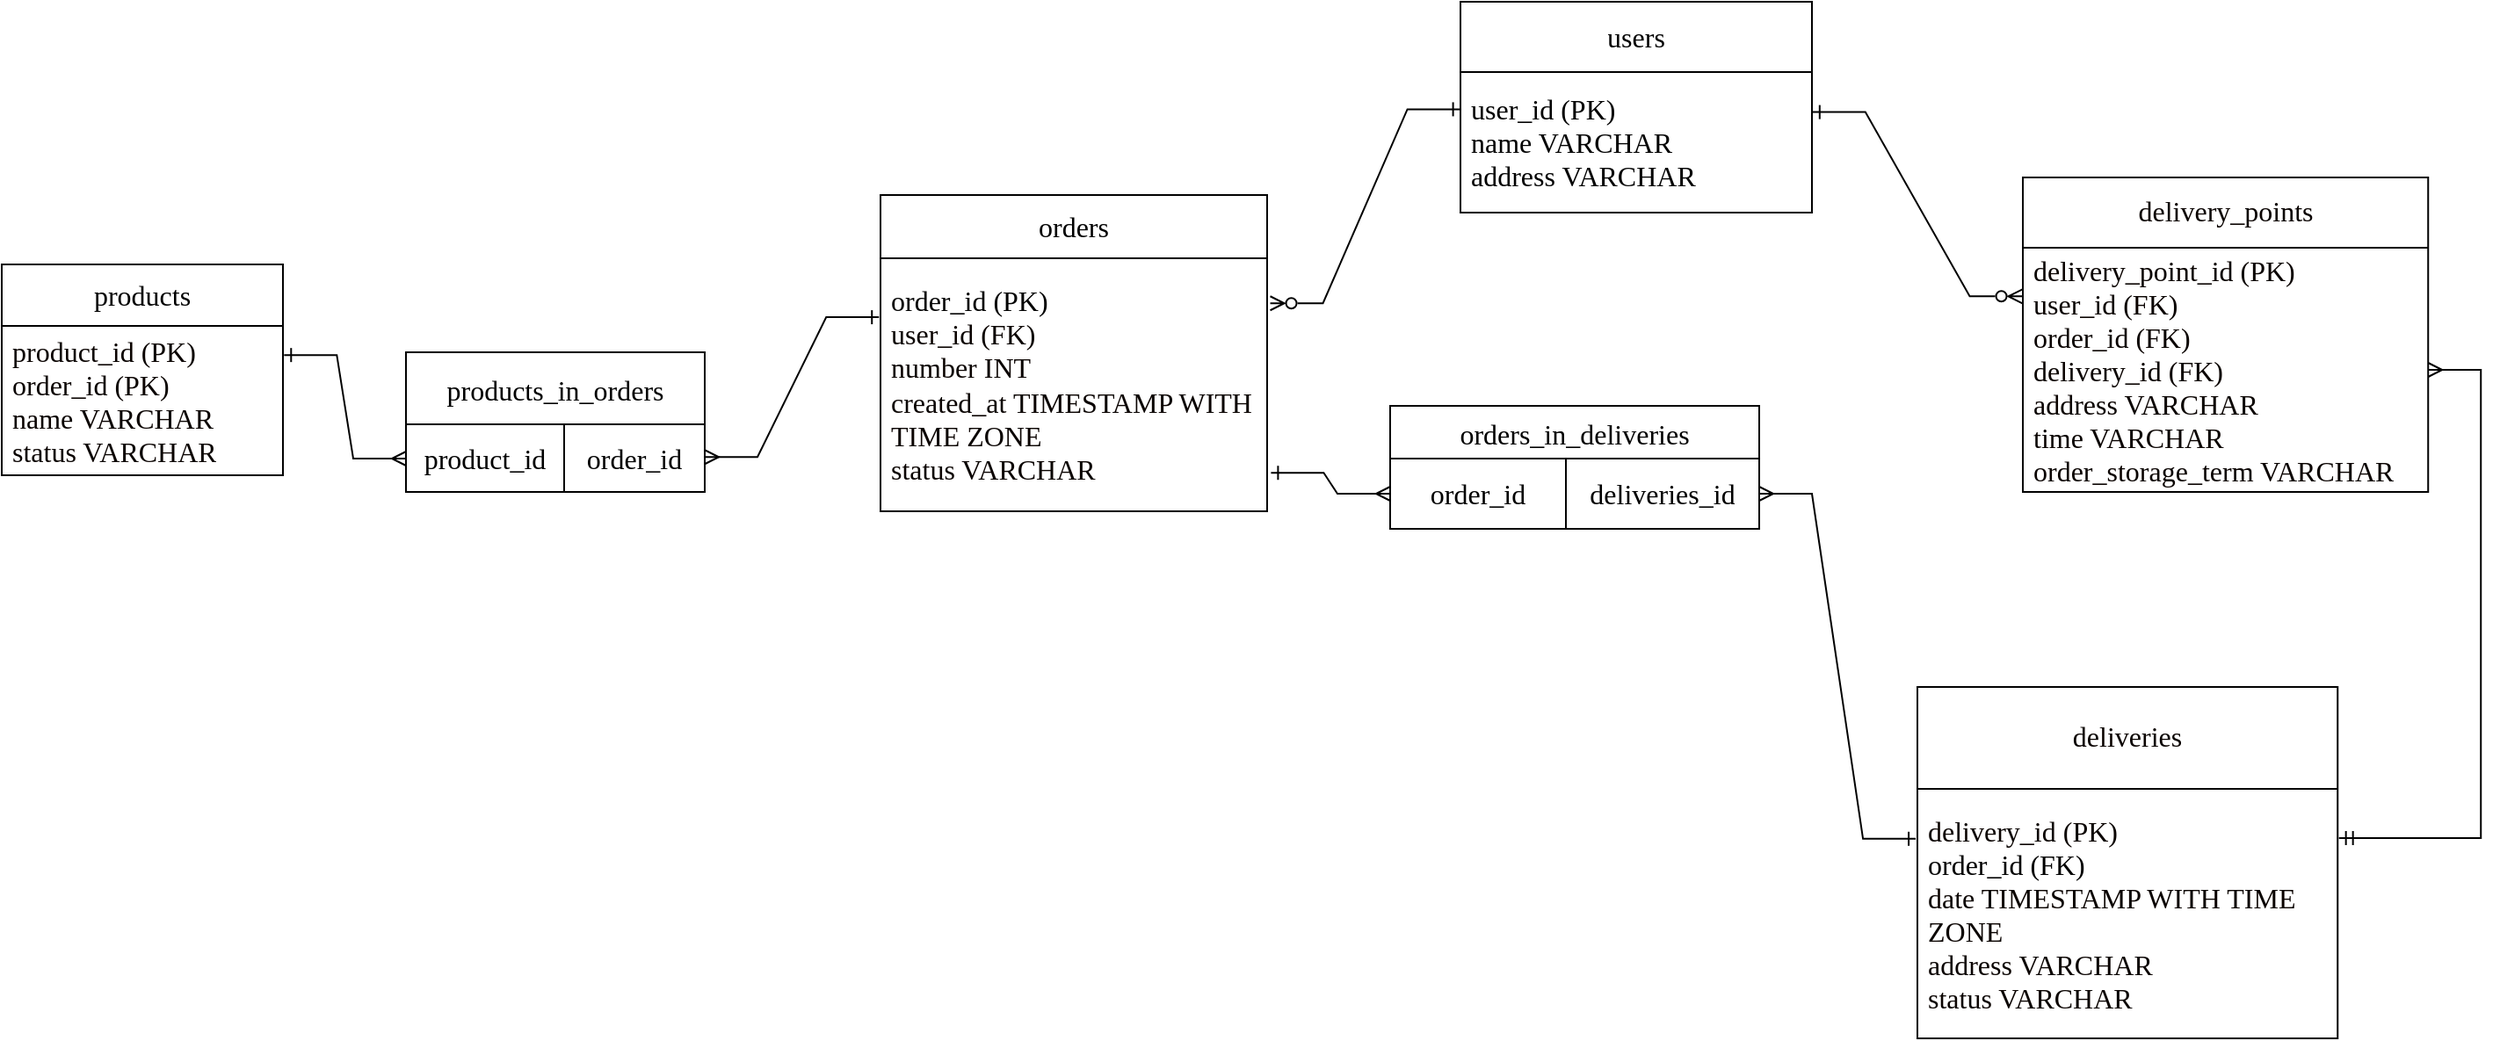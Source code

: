 <mxfile version="24.7.17">
  <diagram name="Страница — 1" id="AGJ4T7gUV2RrVNilVEZO">
    <mxGraphModel dx="2205" dy="606" grid="1" gridSize="10" guides="1" tooltips="1" connect="1" arrows="0" fold="1" page="1" pageScale="1" pageWidth="1169" pageHeight="827" math="0" shadow="0">
      <root>
        <mxCell id="0" />
        <mxCell id="1" parent="0" />
        <mxCell id="E9T-sOof5d7wJz7EKvrC-45" value="" style="shape=table;startSize=0;container=1;collapsible=0;childLayout=tableLayout;" parent="1" vertex="1">
          <mxGeometry x="280" y="60" width="200" height="120" as="geometry" />
        </mxCell>
        <mxCell id="E9T-sOof5d7wJz7EKvrC-46" value="" style="shape=tableRow;horizontal=0;startSize=0;swimlaneHead=0;swimlaneBody=0;strokeColor=inherit;top=0;left=0;bottom=0;right=0;collapsible=0;dropTarget=0;fillColor=none;points=[[0,0.5],[1,0.5]];portConstraint=eastwest;" parent="E9T-sOof5d7wJz7EKvrC-45" vertex="1">
          <mxGeometry width="200" height="40" as="geometry" />
        </mxCell>
        <mxCell id="E9T-sOof5d7wJz7EKvrC-47" value="&lt;font face=&quot;Times New Roman&quot; style=&quot;font-size: 16px;&quot;&gt;users&lt;/font&gt;" style="shape=partialRectangle;html=1;whiteSpace=wrap;connectable=0;strokeColor=inherit;overflow=hidden;fillColor=none;top=0;left=0;bottom=0;right=0;pointerEvents=1;align=center;" parent="E9T-sOof5d7wJz7EKvrC-46" vertex="1">
          <mxGeometry width="200" height="40" as="geometry">
            <mxRectangle width="200" height="40" as="alternateBounds" />
          </mxGeometry>
        </mxCell>
        <mxCell id="E9T-sOof5d7wJz7EKvrC-48" value="" style="shape=tableRow;horizontal=0;startSize=0;swimlaneHead=0;swimlaneBody=0;strokeColor=inherit;top=0;left=0;bottom=0;right=0;collapsible=0;dropTarget=0;fillColor=none;points=[[0,0.5],[1,0.5]];portConstraint=eastwest;" parent="E9T-sOof5d7wJz7EKvrC-45" vertex="1">
          <mxGeometry y="40" width="200" height="80" as="geometry" />
        </mxCell>
        <mxCell id="E9T-sOof5d7wJz7EKvrC-49" value="&lt;div style=&quot;font-size: 16px;&quot;&gt;&lt;font face=&quot;Times New Roman&quot; style=&quot;font-size: 16px;&quot;&gt;&amp;nbsp;user_id (PK)&lt;/font&gt;&lt;/div&gt;&lt;font face=&quot;h4QID22mVBc5x-CDYiEK&quot; style=&quot;font-size: 16px;&quot;&gt;&amp;nbsp;name VARCHAR&lt;/font&gt;&lt;div style=&quot;font-size: 16px;&quot;&gt;&lt;font face=&quot;h4QID22mVBc5x-CDYiEK&quot; style=&quot;font-size: 16px;&quot;&gt;&amp;nbsp;address VARCHAR&lt;/font&gt;&lt;/div&gt;" style="shape=partialRectangle;html=1;whiteSpace=wrap;connectable=0;strokeColor=inherit;overflow=hidden;fillColor=none;top=0;left=0;bottom=0;right=0;pointerEvents=1;align=left;" parent="E9T-sOof5d7wJz7EKvrC-48" vertex="1">
          <mxGeometry width="200" height="80" as="geometry">
            <mxRectangle width="200" height="80" as="alternateBounds" />
          </mxGeometry>
        </mxCell>
        <mxCell id="E9T-sOof5d7wJz7EKvrC-50" value="" style="shape=table;startSize=0;container=1;collapsible=0;childLayout=tableLayout;" parent="1" vertex="1">
          <mxGeometry x="-50" y="170" width="220" height="180" as="geometry" />
        </mxCell>
        <mxCell id="E9T-sOof5d7wJz7EKvrC-51" value="" style="shape=tableRow;horizontal=0;startSize=0;swimlaneHead=0;swimlaneBody=0;strokeColor=inherit;top=0;left=0;bottom=0;right=0;collapsible=0;dropTarget=0;fillColor=none;points=[[0,0.5],[1,0.5]];portConstraint=eastwest;" parent="E9T-sOof5d7wJz7EKvrC-50" vertex="1">
          <mxGeometry width="220" height="36" as="geometry" />
        </mxCell>
        <mxCell id="E9T-sOof5d7wJz7EKvrC-52" value="&lt;font style=&quot;font-size: 16px;&quot; face=&quot;Times New Roman&quot;&gt;orders&lt;/font&gt;" style="shape=partialRectangle;html=1;whiteSpace=wrap;connectable=0;strokeColor=inherit;overflow=hidden;fillColor=none;top=0;left=0;bottom=0;right=0;pointerEvents=1;" parent="E9T-sOof5d7wJz7EKvrC-51" vertex="1">
          <mxGeometry width="220" height="36" as="geometry">
            <mxRectangle width="220" height="36" as="alternateBounds" />
          </mxGeometry>
        </mxCell>
        <mxCell id="E9T-sOof5d7wJz7EKvrC-53" value="" style="shape=tableRow;horizontal=0;startSize=0;swimlaneHead=0;swimlaneBody=0;strokeColor=inherit;top=0;left=0;bottom=0;right=0;collapsible=0;dropTarget=0;fillColor=none;points=[[0,0.5],[1,0.5]];portConstraint=eastwest;" parent="E9T-sOof5d7wJz7EKvrC-50" vertex="1">
          <mxGeometry y="36" width="220" height="144" as="geometry" />
        </mxCell>
        <mxCell id="E9T-sOof5d7wJz7EKvrC-54" value="&lt;font style=&quot;font-size: 16px;&quot; face=&quot;Times New Roman&quot;&gt;&amp;nbsp;order_id (PK)&lt;/font&gt;&lt;div&gt;&lt;span style=&quot;color: rgb(10, 3, 0); font-family: iHlJsmXUPDdTPYYUEvS6; font-size: 16px; white-space: pre; background-color: rgb(255, 255, 255);&quot;&gt; user_id (FK)&lt;/span&gt;&lt;font face=&quot;Times New Roman&quot;&gt;&lt;span style=&quot;font-size: 16px;&quot;&gt;&lt;br&gt;&lt;/span&gt;&lt;/font&gt;&lt;div style=&quot;font-size: 16px;&quot;&gt;&lt;span style=&quot;background-color: rgb(255, 255, 255);&quot;&gt;&lt;font style=&quot;font-size: 16px;&quot; face=&quot;iHlJsmXUPDdTPYYUEvS6&quot; color=&quot;#0a0300&quot;&gt;&amp;nbsp;number INT&lt;/font&gt;&lt;/span&gt;&lt;/div&gt;&lt;div style=&quot;font-size: 16px;&quot;&gt;&lt;span style=&quot;background-color: rgb(255, 255, 255);&quot;&gt;&lt;font style=&quot;font-size: 16px;&quot; face=&quot;iHlJsmXUPDdTPYYUEvS6&quot; color=&quot;#0a0300&quot;&gt;&amp;nbsp;created_at TIMESTAMP WITH&amp;nbsp; &amp;nbsp;TIME ZONE&lt;/font&gt;&lt;/span&gt;&lt;/div&gt;&lt;div style=&quot;font-size: 16px;&quot;&gt;&lt;span style=&quot;color: rgb(10, 3, 0); font-family: eMbRWu4DokQ9QdMwVr3S; white-space: pre; background-color: rgb(255, 255, 255);&quot;&gt; status VARCHAR&lt;/span&gt;&lt;/div&gt;&lt;/div&gt;" style="shape=partialRectangle;html=1;whiteSpace=wrap;connectable=0;strokeColor=inherit;overflow=hidden;fillColor=none;top=0;left=0;bottom=0;right=0;pointerEvents=1;align=left;" parent="E9T-sOof5d7wJz7EKvrC-53" vertex="1">
          <mxGeometry width="220" height="144" as="geometry">
            <mxRectangle width="220" height="144" as="alternateBounds" />
          </mxGeometry>
        </mxCell>
        <mxCell id="E9T-sOof5d7wJz7EKvrC-55" value="" style="shape=table;startSize=0;container=1;collapsible=0;childLayout=tableLayout;" parent="1" vertex="1">
          <mxGeometry x="600" y="160" width="230.62" height="179" as="geometry" />
        </mxCell>
        <mxCell id="E9T-sOof5d7wJz7EKvrC-56" value="" style="shape=tableRow;horizontal=0;startSize=0;swimlaneHead=0;swimlaneBody=0;strokeColor=inherit;top=0;left=0;bottom=0;right=0;collapsible=0;dropTarget=0;fillColor=none;points=[[0,0.5],[1,0.5]];portConstraint=eastwest;" parent="E9T-sOof5d7wJz7EKvrC-55" vertex="1">
          <mxGeometry width="230.62" height="40" as="geometry" />
        </mxCell>
        <mxCell id="E9T-sOof5d7wJz7EKvrC-57" value="&lt;div style=&quot;line-height: 19px; white-space: pre;&quot;&gt;&lt;span style=&quot;background-color: rgb(255, 255, 255);&quot;&gt;&lt;font face=&quot;Times New Roman&quot; style=&quot;font-size: 16px;&quot; color=&quot;#0a0300&quot;&gt;delivery_points&lt;/font&gt;&lt;/span&gt;&lt;/div&gt;" style="shape=partialRectangle;html=1;whiteSpace=wrap;connectable=0;strokeColor=inherit;overflow=hidden;fillColor=none;top=0;left=0;bottom=0;right=0;pointerEvents=1;" parent="E9T-sOof5d7wJz7EKvrC-56" vertex="1">
          <mxGeometry width="231" height="40" as="geometry">
            <mxRectangle width="231" height="40" as="alternateBounds" />
          </mxGeometry>
        </mxCell>
        <mxCell id="E9T-sOof5d7wJz7EKvrC-58" value="" style="shape=tableRow;horizontal=0;startSize=0;swimlaneHead=0;swimlaneBody=0;strokeColor=inherit;top=0;left=0;bottom=0;right=0;collapsible=0;dropTarget=0;fillColor=none;points=[[0,0.5],[1,0.5]];portConstraint=eastwest;" parent="E9T-sOof5d7wJz7EKvrC-55" vertex="1">
          <mxGeometry y="40" width="230.62" height="139" as="geometry" />
        </mxCell>
        <mxCell id="E9T-sOof5d7wJz7EKvrC-59" value="&lt;div style=&quot;font-size: 16px; line-height: 19px; white-space: pre;&quot;&gt;&lt;div style=&quot;&quot;&gt;&lt;span style=&quot;background-color: rgb(255, 255, 255);&quot;&gt;&lt;font face=&quot;Times New Roman&quot; style=&quot;font-size: 16px;&quot; color=&quot;#0a0300&quot;&gt; delivery_point_id (PK)&lt;/font&gt;&lt;/span&gt;&lt;/div&gt;&lt;div style=&quot;&quot;&gt;&lt;span style=&quot;color: rgb(10, 3, 0); font-family: Xb1VAfM-ao1_9uIs2RKm; background-color: rgb(255, 255, 255);&quot;&gt; user_id (FK)&lt;/span&gt;&lt;/div&gt;&lt;div style=&quot;&quot;&gt;&lt;div&gt;&lt;span style=&quot;background-color: rgb(255, 255, 255);&quot;&gt;&lt;font face=&quot;Xb1VAfM-ao1_9uIs2RKm&quot; color=&quot;#0a0300&quot;&gt; order_id (FK)&lt;/font&gt;&lt;/span&gt;&lt;/div&gt;&lt;div&gt;&lt;span style=&quot;color: rgb(10, 3, 0); font-family: Xb1VAfM-ao1_9uIs2RKm; background-color: rgb(255, 255, 255);&quot;&gt; delivery_id (FK)&lt;/span&gt;&lt;span style=&quot;background-color: rgb(255, 255, 255);&quot;&gt;&lt;font face=&quot;Xb1VAfM-ao1_9uIs2RKm&quot; color=&quot;#0a0300&quot;&gt;&lt;br&gt;&lt;/font&gt;&lt;/span&gt;&lt;/div&gt;&lt;/div&gt;&lt;div style=&quot;&quot;&gt;&lt;span style=&quot;background-color: rgb(255, 255, 255);&quot;&gt;&lt;font style=&quot;font-size: 16px;&quot; face=&quot;Xb1VAfM-ao1_9uIs2RKm&quot; color=&quot;#0a0300&quot;&gt;&amp;nbsp;address VARCHAR&lt;/font&gt;&lt;/span&gt;&lt;/div&gt;&lt;div style=&quot;&quot;&gt;&lt;span style=&quot;background-color: rgb(255, 255, 255);&quot;&gt;&lt;font style=&quot;font-size: 16px;&quot; face=&quot;Xb1VAfM-ao1_9uIs2RKm&quot; color=&quot;#0a0300&quot;&gt; time VARCHAR&lt;/font&gt;&lt;/span&gt;&lt;/div&gt;&lt;div style=&quot;&quot;&gt;&lt;span style=&quot;background-color: rgb(255, 255, 255);&quot;&gt;&lt;font style=&quot;font-size: 16px;&quot; face=&quot;Xb1VAfM-ao1_9uIs2RKm&quot; color=&quot;#0a0300&quot;&gt;&amp;nbsp;order_storage_term VARCHAR&lt;/font&gt;&lt;/span&gt;&lt;/div&gt;&lt;/div&gt;" style="shape=partialRectangle;html=1;whiteSpace=wrap;connectable=0;strokeColor=inherit;overflow=hidden;fillColor=none;top=0;left=0;bottom=0;right=0;pointerEvents=1;align=left;" parent="E9T-sOof5d7wJz7EKvrC-58" vertex="1">
          <mxGeometry width="231" height="139" as="geometry">
            <mxRectangle width="231" height="139" as="alternateBounds" />
          </mxGeometry>
        </mxCell>
        <mxCell id="E9T-sOof5d7wJz7EKvrC-62" value="" style="shape=table;startSize=0;container=1;collapsible=0;childLayout=tableLayout;" parent="1" vertex="1">
          <mxGeometry x="540" y="450" width="239.12" height="200" as="geometry" />
        </mxCell>
        <mxCell id="E9T-sOof5d7wJz7EKvrC-63" value="" style="shape=tableRow;horizontal=0;startSize=0;swimlaneHead=0;swimlaneBody=0;strokeColor=inherit;top=0;left=0;bottom=0;right=0;collapsible=0;dropTarget=0;fillColor=none;points=[[0,0.5],[1,0.5]];portConstraint=eastwest;" parent="E9T-sOof5d7wJz7EKvrC-62" vertex="1">
          <mxGeometry width="239.12" height="58" as="geometry" />
        </mxCell>
        <mxCell id="E9T-sOof5d7wJz7EKvrC-64" value="&lt;div style=&quot;line-height: 19px; white-space: pre;&quot;&gt;&lt;span style=&quot;background-color: rgb(255, 255, 255);&quot;&gt;&lt;font face=&quot;Times New Roman&quot; style=&quot;font-size: 16px;&quot; color=&quot;#0a0300&quot;&gt;deliveries&lt;/font&gt;&lt;/span&gt;&lt;/div&gt;" style="shape=partialRectangle;html=1;whiteSpace=wrap;connectable=0;strokeColor=inherit;overflow=hidden;fillColor=none;top=0;left=0;bottom=0;right=0;pointerEvents=1;" parent="E9T-sOof5d7wJz7EKvrC-63" vertex="1">
          <mxGeometry width="239" height="58" as="geometry">
            <mxRectangle width="239" height="58" as="alternateBounds" />
          </mxGeometry>
        </mxCell>
        <mxCell id="E9T-sOof5d7wJz7EKvrC-65" value="" style="shape=tableRow;horizontal=0;startSize=0;swimlaneHead=0;swimlaneBody=0;strokeColor=inherit;top=0;left=0;bottom=0;right=0;collapsible=0;dropTarget=0;fillColor=none;points=[[0,0.5],[1,0.5]];portConstraint=eastwest;" parent="E9T-sOof5d7wJz7EKvrC-62" vertex="1">
          <mxGeometry y="58" width="239.12" height="142" as="geometry" />
        </mxCell>
        <mxCell id="E9T-sOof5d7wJz7EKvrC-66" value="&lt;div style=&quot;font-size: 16px; line-height: 19px; white-space: pre;&quot;&gt;&lt;div style=&quot;&quot;&gt;&lt;span style=&quot;background-color: rgb(255, 255, 255);&quot;&gt;&lt;font face=&quot;Times New Roman&quot; style=&quot;font-size: 16px;&quot; color=&quot;#0a0300&quot;&gt; delivery_id (PK)&lt;/font&gt;&lt;/span&gt;&lt;/div&gt;&lt;div style=&quot;&quot;&gt;&lt;span style=&quot;font-family: &amp;quot;Times New Roman&amp;quot;; white-space: normal;&quot;&gt;&amp;nbsp;order_id (FK)&lt;/span&gt;&lt;span style=&quot;background-color: rgb(255, 255, 255);&quot;&gt;&lt;font face=&quot;Times New Roman&quot; style=&quot;font-size: 16px;&quot; color=&quot;#0a0300&quot;&gt;&lt;br&gt;&lt;/font&gt;&lt;/span&gt;&lt;/div&gt;&lt;div style=&quot;&quot;&gt;&lt;span style=&quot;background-color: rgb(255, 255, 255);&quot;&gt;&lt;font style=&quot;font-size: 16px;&quot; face=&quot;eMbRWu4DokQ9QdMwVr3S&quot; color=&quot;#0a0300&quot;&gt; date TIMESTAMP WITH TIME &lt;/font&gt;&lt;/span&gt;&lt;/div&gt;&lt;div style=&quot;&quot;&gt;&lt;span style=&quot;background-color: rgb(255, 255, 255);&quot;&gt;&lt;font style=&quot;font-size: 16px;&quot; face=&quot;eMbRWu4DokQ9QdMwVr3S&quot; color=&quot;#0a0300&quot;&gt; ZONE&lt;/font&gt;&lt;/span&gt;&lt;/div&gt;&lt;div style=&quot;&quot;&gt;&lt;span style=&quot;background-color: rgb(255, 255, 255);&quot;&gt;&lt;font face=&quot;eMbRWu4DokQ9QdMwVr3S&quot; style=&quot;font-size: 16px;&quot; color=&quot;#0a0300&quot;&gt; address VARCHAR&lt;/font&gt;&lt;/span&gt;&lt;/div&gt;&lt;div style=&quot;&quot;&gt;&lt;font face=&quot;eMbRWu4DokQ9QdMwVr3S&quot; color=&quot;#0a0300&quot;&gt;&lt;span style=&quot;background-color: rgb(255, 255, 255);&quot;&gt; status VARCHAR&lt;/span&gt;&lt;/font&gt;&lt;/div&gt;&lt;/div&gt;" style="shape=partialRectangle;html=1;whiteSpace=wrap;connectable=0;strokeColor=inherit;overflow=hidden;fillColor=none;top=0;left=0;bottom=0;right=0;pointerEvents=1;align=left;" parent="E9T-sOof5d7wJz7EKvrC-65" vertex="1">
          <mxGeometry width="239" height="142" as="geometry">
            <mxRectangle width="239" height="142" as="alternateBounds" />
          </mxGeometry>
        </mxCell>
        <mxCell id="E9T-sOof5d7wJz7EKvrC-76" value="" style="shape=table;startSize=0;container=1;collapsible=0;childLayout=tableLayout;" parent="1" vertex="1">
          <mxGeometry x="-550" y="209.5" width="160" height="120" as="geometry" />
        </mxCell>
        <mxCell id="E9T-sOof5d7wJz7EKvrC-77" value="" style="shape=tableRow;horizontal=0;startSize=0;swimlaneHead=0;swimlaneBody=0;strokeColor=inherit;top=0;left=0;bottom=0;right=0;collapsible=0;dropTarget=0;fillColor=none;points=[[0,0.5],[1,0.5]];portConstraint=eastwest;" parent="E9T-sOof5d7wJz7EKvrC-76" vertex="1">
          <mxGeometry width="160" height="35" as="geometry" />
        </mxCell>
        <mxCell id="E9T-sOof5d7wJz7EKvrC-78" value="&lt;font face=&quot;Times New Roman&quot; style=&quot;font-size: 16px;&quot;&gt;products&lt;/font&gt;" style="shape=partialRectangle;html=1;whiteSpace=wrap;connectable=0;strokeColor=inherit;overflow=hidden;fillColor=none;top=0;left=0;bottom=0;right=0;pointerEvents=1;" parent="E9T-sOof5d7wJz7EKvrC-77" vertex="1">
          <mxGeometry width="160" height="35" as="geometry">
            <mxRectangle width="160" height="35" as="alternateBounds" />
          </mxGeometry>
        </mxCell>
        <mxCell id="E9T-sOof5d7wJz7EKvrC-79" value="" style="shape=tableRow;horizontal=0;startSize=0;swimlaneHead=0;swimlaneBody=0;strokeColor=inherit;top=0;left=0;bottom=0;right=0;collapsible=0;dropTarget=0;fillColor=none;points=[[0,0.5],[1,0.5]];portConstraint=eastwest;" parent="E9T-sOof5d7wJz7EKvrC-76" vertex="1">
          <mxGeometry y="35" width="160" height="85" as="geometry" />
        </mxCell>
        <mxCell id="E9T-sOof5d7wJz7EKvrC-80" value="&lt;div style=&quot;font-size: 16px; line-height: 19px; white-space: pre;&quot;&gt;&lt;div style=&quot;&quot;&gt;&lt;span style=&quot;background-color: rgb(255, 255, 255);&quot;&gt;&lt;font face=&quot;Times New Roman&quot; style=&quot;font-size: 16px;&quot; color=&quot;#0a0300&quot;&gt; product_id (PK)&lt;/font&gt;&lt;/span&gt;&lt;/div&gt;&lt;div style=&quot;&quot;&gt;&lt;span style=&quot;color: rgb(10, 3, 0); font-family: &amp;quot;Times New Roman&amp;quot;; background-color: rgb(255, 255, 255);&quot;&gt; order_id (PK)&lt;/span&gt;&lt;span style=&quot;background-color: rgb(255, 255, 255);&quot;&gt;&lt;font face=&quot;Times New Roman&quot; style=&quot;font-size: 16px;&quot; color=&quot;#0a0300&quot;&gt;&lt;br&gt;&lt;/font&gt;&lt;/span&gt;&lt;/div&gt;&lt;div style=&quot;&quot;&gt;&lt;span style=&quot;background-color: rgb(255, 255, 255);&quot;&gt;&lt;font face=&quot;Times New Roman&quot; style=&quot;font-size: 16px;&quot; color=&quot;#0a0300&quot;&gt; name VARCHAR&lt;/font&gt;&lt;/span&gt;&lt;/div&gt;&lt;div style=&quot;&quot;&gt;&lt;span style=&quot;background-color: rgb(255, 255, 255);&quot;&gt;&lt;font face=&quot;Times New Roman&quot; style=&quot;font-size: 16px;&quot; color=&quot;#0a0300&quot;&gt; status VARCHAR&lt;/font&gt;&lt;/span&gt;&lt;/div&gt;&lt;/div&gt;" style="shape=partialRectangle;html=1;whiteSpace=wrap;connectable=0;strokeColor=inherit;overflow=hidden;fillColor=none;top=0;left=0;bottom=0;right=0;pointerEvents=1;align=left;" parent="E9T-sOof5d7wJz7EKvrC-79" vertex="1">
          <mxGeometry width="160" height="85" as="geometry">
            <mxRectangle width="160" height="85" as="alternateBounds" />
          </mxGeometry>
        </mxCell>
        <mxCell id="2b2q7rTUSK4Gcw4__swm-18" value="products_in_orders" style="shape=table;startSize=41;container=1;collapsible=0;childLayout=tableLayout;fontFamily=Times New Roman;fontSize=16;" parent="1" vertex="1">
          <mxGeometry x="-320" y="259.5" width="170" height="79.5" as="geometry" />
        </mxCell>
        <mxCell id="2b2q7rTUSK4Gcw4__swm-19" value="" style="shape=tableRow;horizontal=0;startSize=0;swimlaneHead=0;swimlaneBody=0;strokeColor=inherit;top=0;left=0;bottom=0;right=0;collapsible=0;dropTarget=0;fillColor=none;points=[[0,0.5],[1,0.5]];portConstraint=eastwest;" parent="2b2q7rTUSK4Gcw4__swm-18" vertex="1">
          <mxGeometry y="41" width="170" height="39" as="geometry" />
        </mxCell>
        <mxCell id="2b2q7rTUSK4Gcw4__swm-20" value="&lt;span style=&quot;font-family: &amp;quot;Times New Roman&amp;quot;; font-size: 16px;&quot;&gt;product_id&lt;/span&gt;" style="shape=partialRectangle;html=1;whiteSpace=wrap;connectable=0;strokeColor=inherit;overflow=hidden;fillColor=none;top=0;left=0;bottom=0;right=0;pointerEvents=1;" parent="2b2q7rTUSK4Gcw4__swm-19" vertex="1">
          <mxGeometry width="90" height="39" as="geometry">
            <mxRectangle width="90" height="39" as="alternateBounds" />
          </mxGeometry>
        </mxCell>
        <mxCell id="2b2q7rTUSK4Gcw4__swm-21" value="&lt;span style=&quot;font-family: &amp;quot;Times New Roman&amp;quot;; font-size: 16px;&quot;&gt;order_id&lt;/span&gt;" style="shape=partialRectangle;html=1;whiteSpace=wrap;connectable=0;strokeColor=inherit;overflow=hidden;fillColor=none;top=0;left=0;bottom=0;right=0;pointerEvents=1;" parent="2b2q7rTUSK4Gcw4__swm-19" vertex="1">
          <mxGeometry x="90" width="80" height="39" as="geometry">
            <mxRectangle width="80" height="39" as="alternateBounds" />
          </mxGeometry>
        </mxCell>
        <mxCell id="2b2q7rTUSK4Gcw4__swm-22" value="" style="edgeStyle=entityRelationEdgeStyle;fontSize=12;html=1;endArrow=ERmany;endFill=0;startArrow=ERone;rounded=0;exitX=1.004;exitY=0.195;exitDx=0;exitDy=0;entryX=0;entryY=0.5;entryDx=0;entryDy=0;exitPerimeter=0;startFill=0;" parent="1" source="E9T-sOof5d7wJz7EKvrC-79" target="2b2q7rTUSK4Gcw4__swm-19" edge="1">
          <mxGeometry width="100" height="100" relative="1" as="geometry">
            <mxPoint x="-400" y="520" as="sourcePoint" />
            <mxPoint x="-70" y="230" as="targetPoint" />
          </mxGeometry>
        </mxCell>
        <mxCell id="2b2q7rTUSK4Gcw4__swm-23" value="" style="edgeStyle=entityRelationEdgeStyle;fontSize=12;html=1;endArrow=ERone;endFill=0;startArrow=ERmany;rounded=0;exitX=1;exitY=0.75;exitDx=0;exitDy=0;entryX=-0.004;entryY=0.233;entryDx=0;entryDy=0;entryPerimeter=0;startFill=0;" parent="1" source="2b2q7rTUSK4Gcw4__swm-18" target="E9T-sOof5d7wJz7EKvrC-53" edge="1">
          <mxGeometry width="100" height="100" relative="1" as="geometry">
            <mxPoint x="-240" y="520" as="sourcePoint" />
            <mxPoint x="-140" y="420" as="targetPoint" />
          </mxGeometry>
        </mxCell>
        <mxCell id="2b2q7rTUSK4Gcw4__swm-28" value="orders_in_deliveries" style="shape=table;startSize=30;container=1;collapsible=0;childLayout=tableLayout;fontFamily=Times New Roman;fontSize=16;" parent="1" vertex="1">
          <mxGeometry x="240" y="290" width="210" height="70" as="geometry" />
        </mxCell>
        <mxCell id="2b2q7rTUSK4Gcw4__swm-29" value="" style="shape=tableRow;horizontal=0;startSize=0;swimlaneHead=0;swimlaneBody=0;strokeColor=inherit;top=0;left=0;bottom=0;right=0;collapsible=0;dropTarget=0;fillColor=none;points=[[0,0.5],[1,0.5]];portConstraint=eastwest;" parent="2b2q7rTUSK4Gcw4__swm-28" vertex="1">
          <mxGeometry y="30" width="210" height="40" as="geometry" />
        </mxCell>
        <mxCell id="2b2q7rTUSK4Gcw4__swm-30" value="&lt;font style=&quot;font-size: 16px;&quot; face=&quot;Times New Roman&quot;&gt;order_id&lt;/font&gt;" style="shape=partialRectangle;html=1;whiteSpace=wrap;connectable=0;strokeColor=inherit;overflow=hidden;fillColor=none;top=0;left=0;bottom=0;right=0;pointerEvents=1;" parent="2b2q7rTUSK4Gcw4__swm-29" vertex="1">
          <mxGeometry width="100" height="40" as="geometry">
            <mxRectangle width="100" height="40" as="alternateBounds" />
          </mxGeometry>
        </mxCell>
        <mxCell id="2b2q7rTUSK4Gcw4__swm-31" value="&lt;font face=&quot;Times New Roman&quot; style=&quot;font-size: 16px;&quot;&gt;deliveries_id&lt;/font&gt;" style="shape=partialRectangle;html=1;whiteSpace=wrap;connectable=0;strokeColor=inherit;overflow=hidden;fillColor=none;top=0;left=0;bottom=0;right=0;pointerEvents=1;" parent="2b2q7rTUSK4Gcw4__swm-29" vertex="1">
          <mxGeometry x="100" width="110" height="40" as="geometry">
            <mxRectangle width="110" height="40" as="alternateBounds" />
          </mxGeometry>
        </mxCell>
        <mxCell id="2b2q7rTUSK4Gcw4__swm-36" value="" style="edgeStyle=entityRelationEdgeStyle;fontSize=12;html=1;endArrow=ERmany;startArrow=ERone;rounded=0;startFill=0;endFill=0;entryX=0;entryY=0.5;entryDx=0;entryDy=0;exitX=1.01;exitY=0.848;exitDx=0;exitDy=0;exitPerimeter=0;" parent="1" source="E9T-sOof5d7wJz7EKvrC-53" target="2b2q7rTUSK4Gcw4__swm-29" edge="1">
          <mxGeometry width="100" height="100" relative="1" as="geometry">
            <mxPoint x="180" y="349" as="sourcePoint" />
            <mxPoint x="270" y="440" as="targetPoint" />
          </mxGeometry>
        </mxCell>
        <mxCell id="2b2q7rTUSK4Gcw4__swm-37" value="" style="edgeStyle=entityRelationEdgeStyle;fontSize=12;html=1;endArrow=ERone;startArrow=ERmany;rounded=0;entryX=-0.004;entryY=0.2;entryDx=0;entryDy=0;entryPerimeter=0;exitX=1;exitY=0.5;exitDx=0;exitDy=0;startFill=0;endFill=0;" parent="1" source="2b2q7rTUSK4Gcw4__swm-29" target="E9T-sOof5d7wJz7EKvrC-65" edge="1">
          <mxGeometry width="100" height="100" relative="1" as="geometry">
            <mxPoint x="450" y="540" as="sourcePoint" />
            <mxPoint x="550" y="440" as="targetPoint" />
          </mxGeometry>
        </mxCell>
        <mxCell id="2b2q7rTUSK4Gcw4__swm-45" value="" style="edgeStyle=entityRelationEdgeStyle;fontSize=12;html=1;endArrow=ERmany;startArrow=ERmandOne;rounded=0;startFill=0;endFill=0;exitX=1.003;exitY=0.197;exitDx=0;exitDy=0;exitPerimeter=0;" parent="1" source="E9T-sOof5d7wJz7EKvrC-65" target="E9T-sOof5d7wJz7EKvrC-58" edge="1">
          <mxGeometry width="100" height="100" relative="1" as="geometry">
            <mxPoint x="832.5" y="630" as="sourcePoint" />
            <mxPoint x="890" y="400" as="targetPoint" />
            <Array as="points">
              <mxPoint x="900" y="480" />
              <mxPoint x="830" y="360" />
            </Array>
          </mxGeometry>
        </mxCell>
        <mxCell id="wmr54m42OXE8aB2sKYUo-11" value="" style="edgeStyle=entityRelationEdgeStyle;fontSize=12;html=1;endArrow=ERzeroToMany;startArrow=ERone;rounded=0;entryX=-0.001;entryY=0.199;entryDx=0;entryDy=0;entryPerimeter=0;exitX=1.002;exitY=0.285;exitDx=0;exitDy=0;exitPerimeter=0;startFill=0;endFill=0;" parent="1" source="E9T-sOof5d7wJz7EKvrC-48" target="E9T-sOof5d7wJz7EKvrC-58" edge="1">
          <mxGeometry width="100" height="100" relative="1" as="geometry">
            <mxPoint x="370" y="410" as="sourcePoint" />
            <mxPoint x="470" y="310" as="targetPoint" />
            <Array as="points">
              <mxPoint x="430" y="190" />
              <mxPoint x="440" y="170" />
            </Array>
          </mxGeometry>
        </mxCell>
        <mxCell id="wmr54m42OXE8aB2sKYUo-12" value="" style="edgeStyle=entityRelationEdgeStyle;fontSize=12;html=1;endArrow=ERzeroToMany;endFill=0;rounded=0;startArrow=ERone;startFill=0;exitX=-0.001;exitY=0.265;exitDx=0;exitDy=0;exitPerimeter=0;entryX=1.008;entryY=0.178;entryDx=0;entryDy=0;entryPerimeter=0;" parent="1" source="E9T-sOof5d7wJz7EKvrC-48" target="E9T-sOof5d7wJz7EKvrC-53" edge="1">
          <mxGeometry width="100" height="100" relative="1" as="geometry">
            <mxPoint x="180" y="60" as="sourcePoint" />
            <mxPoint x="240" y="210" as="targetPoint" />
          </mxGeometry>
        </mxCell>
      </root>
    </mxGraphModel>
  </diagram>
</mxfile>
